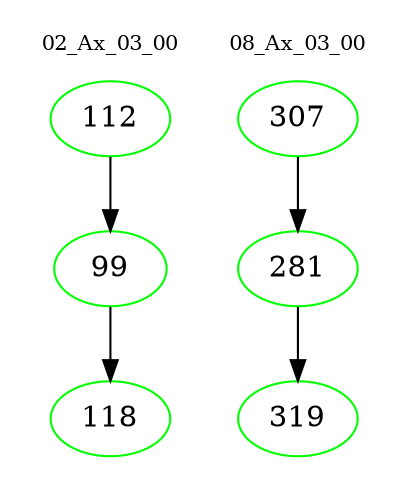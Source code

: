 digraph{
subgraph cluster_0 {
color = white
label = "02_Ax_03_00";
fontsize=10;
T0_112 [label="112", color="green"]
T0_112 -> T0_99 [color="black"]
T0_99 [label="99", color="green"]
T0_99 -> T0_118 [color="black"]
T0_118 [label="118", color="green"]
}
subgraph cluster_1 {
color = white
label = "08_Ax_03_00";
fontsize=10;
T1_307 [label="307", color="green"]
T1_307 -> T1_281 [color="black"]
T1_281 [label="281", color="green"]
T1_281 -> T1_319 [color="black"]
T1_319 [label="319", color="green"]
}
}
